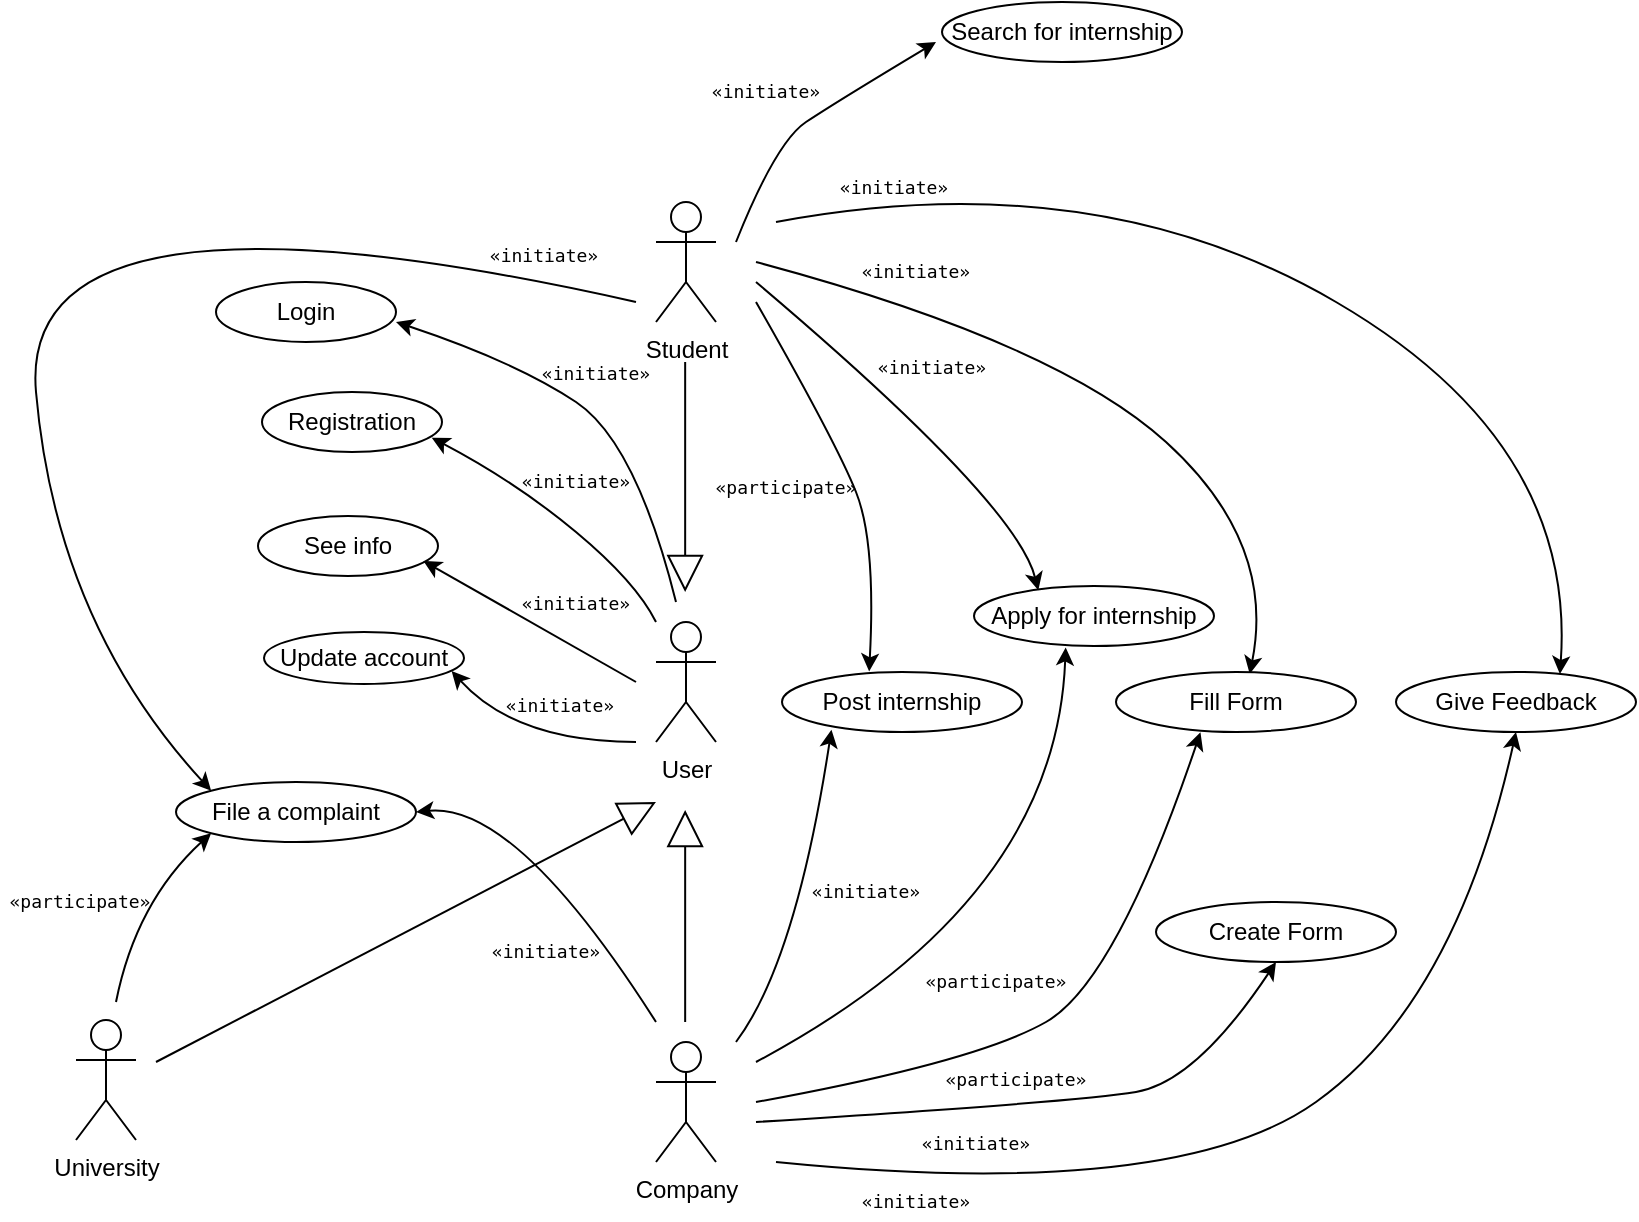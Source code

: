 <mxfile version="24.8.6">
  <diagram name="Page-1" id="9YuzkUGhZ70LMZZiXEKa">
    <mxGraphModel dx="1221" dy="639" grid="1" gridSize="10" guides="1" tooltips="1" connect="1" arrows="1" fold="1" page="1" pageScale="1" pageWidth="850" pageHeight="1100" math="0" shadow="0">
      <root>
        <mxCell id="0" />
        <mxCell id="1" parent="0" />
        <mxCell id="fcer_DWbzxVVgYh39GLK-1" value="Student" style="shape=umlActor;verticalLabelPosition=bottom;verticalAlign=top;html=1;outlineConnect=0;" parent="1" vertex="1">
          <mxGeometry x="360" y="130" width="30" height="60" as="geometry" />
        </mxCell>
        <mxCell id="fcer_DWbzxVVgYh39GLK-2" value="&lt;div&gt;Company&lt;/div&gt;" style="shape=umlActor;verticalLabelPosition=bottom;verticalAlign=top;html=1;outlineConnect=0;" parent="1" vertex="1">
          <mxGeometry x="360" y="550" width="30" height="60" as="geometry" />
        </mxCell>
        <mxCell id="fcer_DWbzxVVgYh39GLK-6" value="Login" style="ellipse;whiteSpace=wrap;html=1;flipV=0;flipH=1;" parent="1" vertex="1">
          <mxGeometry x="140" y="170" width="90" height="30" as="geometry" />
        </mxCell>
        <mxCell id="fcer_DWbzxVVgYh39GLK-11" value="User" style="shape=umlActor;verticalLabelPosition=bottom;verticalAlign=top;html=1;outlineConnect=0;" parent="1" vertex="1">
          <mxGeometry x="360" y="340" width="30" height="60" as="geometry" />
        </mxCell>
        <mxCell id="fcer_DWbzxVVgYh39GLK-12" value="Registration" style="ellipse;whiteSpace=wrap;html=1;flipV=0;flipH=1;" parent="1" vertex="1">
          <mxGeometry x="163" y="225" width="90" height="30" as="geometry" />
        </mxCell>
        <mxCell id="fcer_DWbzxVVgYh39GLK-13" value="See info" style="ellipse;whiteSpace=wrap;html=1;flipV=0;flipH=1;" parent="1" vertex="1">
          <mxGeometry x="161" y="287" width="90" height="30" as="geometry" />
        </mxCell>
        <mxCell id="fcer_DWbzxVVgYh39GLK-17" value="&lt;code style=&quot;font-size: 9px;&quot;&gt;«initiate»&lt;/code&gt;" style="text;html=1;align=center;verticalAlign=middle;whiteSpace=wrap;rounded=0;fontSize=9;flipV=0;flipH=1;" parent="1" vertex="1">
          <mxGeometry x="305" y="211" width="50" height="10" as="geometry" />
        </mxCell>
        <mxCell id="fcer_DWbzxVVgYh39GLK-22" value="&lt;code style=&quot;font-size: 9px;&quot;&gt;«initiate»&lt;/code&gt;" style="text;html=1;align=center;verticalAlign=middle;whiteSpace=wrap;rounded=0;fontSize=9;flipV=0;flipH=1;" parent="1" vertex="1">
          <mxGeometry x="295" y="265" width="50" height="10" as="geometry" />
        </mxCell>
        <mxCell id="fcer_DWbzxVVgYh39GLK-23" value="&lt;code style=&quot;font-size: 9px;&quot;&gt;«initiate»&lt;/code&gt;" style="text;html=1;align=center;verticalAlign=middle;whiteSpace=wrap;rounded=0;fontSize=9;flipV=0;flipH=1;" parent="1" vertex="1">
          <mxGeometry x="295" y="326" width="50" height="10" as="geometry" />
        </mxCell>
        <mxCell id="fcer_DWbzxVVgYh39GLK-25" value="" style="endArrow=block;endSize=16;endFill=0;html=1;rounded=0;" parent="1" edge="1">
          <mxGeometry width="160" relative="1" as="geometry">
            <mxPoint x="374.58" y="210" as="sourcePoint" />
            <mxPoint x="374.58" y="325" as="targetPoint" />
          </mxGeometry>
        </mxCell>
        <mxCell id="fcer_DWbzxVVgYh39GLK-27" value="" style="endArrow=block;endSize=16;endFill=0;html=1;rounded=0;" parent="1" edge="1">
          <mxGeometry width="160" relative="1" as="geometry">
            <mxPoint x="374.58" y="540" as="sourcePoint" />
            <mxPoint x="374.58" y="434" as="targetPoint" />
          </mxGeometry>
        </mxCell>
        <mxCell id="fcer_DWbzxVVgYh39GLK-28" value="Search for internship" style="ellipse;whiteSpace=wrap;html=1;" parent="1" vertex="1">
          <mxGeometry x="503" y="30" width="120" height="30" as="geometry" />
        </mxCell>
        <mxCell id="fcer_DWbzxVVgYh39GLK-32" value="&lt;code style=&quot;font-size: 9px;&quot;&gt;«initiate»&lt;/code&gt;" style="text;html=1;align=center;verticalAlign=middle;whiteSpace=wrap;rounded=0;fontSize=9;" parent="1" vertex="1">
          <mxGeometry x="473" y="208" width="50" height="10" as="geometry" />
        </mxCell>
        <mxCell id="fcer_DWbzxVVgYh39GLK-33" value="Apply for internship" style="ellipse;whiteSpace=wrap;html=1;" parent="1" vertex="1">
          <mxGeometry x="519" y="322" width="120" height="30" as="geometry" />
        </mxCell>
        <mxCell id="fcer_DWbzxVVgYh39GLK-37" value="&lt;code style=&quot;font-size: 9px;&quot;&gt;«initiate»&lt;/code&gt;" style="text;html=1;align=center;verticalAlign=middle;whiteSpace=wrap;rounded=0;fontSize=9;" parent="1" vertex="1">
          <mxGeometry x="390" y="70" width="50" height="10" as="geometry" />
        </mxCell>
        <mxCell id="fcer_DWbzxVVgYh39GLK-43" value="&lt;code style=&quot;font-size: 9px;&quot;&gt;«initiate»&lt;/code&gt;" style="text;html=1;align=center;verticalAlign=middle;whiteSpace=wrap;rounded=0;fontSize=9;flipV=0;flipH=1;" parent="1" vertex="1">
          <mxGeometry x="287" y="377" width="50" height="10" as="geometry" />
        </mxCell>
        <mxCell id="fcer_DWbzxVVgYh39GLK-44" value="Update account" style="ellipse;whiteSpace=wrap;html=1;flipV=0;flipH=1;" parent="1" vertex="1">
          <mxGeometry x="164" y="345" width="100" height="26" as="geometry" />
        </mxCell>
        <mxCell id="fcer_DWbzxVVgYh39GLK-46" value="University" style="shape=umlActor;verticalLabelPosition=bottom;verticalAlign=top;html=1;outlineConnect=0;" parent="1" vertex="1">
          <mxGeometry x="70" y="539" width="30" height="60" as="geometry" />
        </mxCell>
        <mxCell id="fcer_DWbzxVVgYh39GLK-48" value="&lt;code style=&quot;font-size: 9px;&quot;&gt;«initiate»&lt;/code&gt;" style="text;html=1;align=center;verticalAlign=middle;whiteSpace=wrap;rounded=0;fontSize=9;" parent="1" vertex="1">
          <mxGeometry x="280" y="500" width="50" height="10" as="geometry" />
        </mxCell>
        <mxCell id="fcer_DWbzxVVgYh39GLK-49" value="File a complaint" style="ellipse;whiteSpace=wrap;html=1;" parent="1" vertex="1">
          <mxGeometry x="120" y="420" width="120" height="30" as="geometry" />
        </mxCell>
        <mxCell id="fcer_DWbzxVVgYh39GLK-51" value="&lt;code style=&quot;font-size: 9px;&quot;&gt;«participate»&lt;/code&gt;" style="text;html=1;align=center;verticalAlign=middle;whiteSpace=wrap;rounded=0;fontSize=9;" parent="1" vertex="1">
          <mxGeometry x="32" y="470" width="80" height="19" as="geometry" />
        </mxCell>
        <mxCell id="fcer_DWbzxVVgYh39GLK-52" value="Post internship" style="ellipse;whiteSpace=wrap;html=1;" parent="1" vertex="1">
          <mxGeometry x="423" y="365" width="120" height="30" as="geometry" />
        </mxCell>
        <mxCell id="fcer_DWbzxVVgYh39GLK-57" value="&lt;code style=&quot;font-size: 9px;&quot;&gt;«initiate»&lt;/code&gt;" style="text;html=1;align=center;verticalAlign=middle;whiteSpace=wrap;rounded=0;fontSize=9;" parent="1" vertex="1">
          <mxGeometry x="440" y="470" width="50" height="10" as="geometry" />
        </mxCell>
        <mxCell id="fcer_DWbzxVVgYh39GLK-58" value="" style="curved=1;endArrow=classic;html=1;rounded=0;entryX=0.382;entryY=1.024;entryDx=0;entryDy=0;entryPerimeter=0;" parent="1" edge="1" target="fcer_DWbzxVVgYh39GLK-33">
          <mxGeometry width="50" height="50" relative="1" as="geometry">
            <mxPoint x="410" y="560" as="sourcePoint" />
            <mxPoint x="570" y="360" as="targetPoint" />
            <Array as="points">
              <mxPoint x="560" y="480" />
            </Array>
          </mxGeometry>
        </mxCell>
        <mxCell id="fcer_DWbzxVVgYh39GLK-59" value="&lt;code style=&quot;font-size: 9px;&quot;&gt;«participate»&lt;/code&gt;" style="text;html=1;align=center;verticalAlign=middle;whiteSpace=wrap;rounded=0;fontSize=9;" parent="1" vertex="1">
          <mxGeometry x="490" y="510" width="80" height="19" as="geometry" />
        </mxCell>
        <mxCell id="fcer_DWbzxVVgYh39GLK-60" value="" style="curved=1;endArrow=classic;html=1;rounded=0;entryX=0.363;entryY=-0.01;entryDx=0;entryDy=0;entryPerimeter=0;" parent="1" edge="1" target="fcer_DWbzxVVgYh39GLK-52">
          <mxGeometry width="50" height="50" relative="1" as="geometry">
            <mxPoint x="410" y="180" as="sourcePoint" />
            <mxPoint x="470" y="360" as="targetPoint" />
            <Array as="points">
              <mxPoint x="450" y="250" />
              <mxPoint x="470" y="300" />
            </Array>
          </mxGeometry>
        </mxCell>
        <mxCell id="fcer_DWbzxVVgYh39GLK-61" value="&lt;code style=&quot;font-size: 9px;&quot;&gt;«participate»&lt;/code&gt;" style="text;html=1;align=center;verticalAlign=middle;whiteSpace=wrap;rounded=0;fontSize=9;" parent="1" vertex="1">
          <mxGeometry x="385" y="263" width="80" height="19" as="geometry" />
        </mxCell>
        <mxCell id="fcer_DWbzxVVgYh39GLK-64" value="" style="curved=1;endArrow=classic;html=1;rounded=0;" parent="1" edge="1">
          <mxGeometry width="50" height="50" relative="1" as="geometry">
            <mxPoint x="370" y="330" as="sourcePoint" />
            <mxPoint x="230" y="190" as="targetPoint" />
            <Array as="points">
              <mxPoint x="350" y="250" />
              <mxPoint x="290" y="210" />
            </Array>
          </mxGeometry>
        </mxCell>
        <mxCell id="fcer_DWbzxVVgYh39GLK-65" value="" style="endArrow=block;endSize=16;endFill=0;html=1;rounded=0;" parent="1" edge="1">
          <mxGeometry width="160" relative="1" as="geometry">
            <mxPoint x="110" y="560" as="sourcePoint" />
            <mxPoint x="360" y="430" as="targetPoint" />
          </mxGeometry>
        </mxCell>
        <mxCell id="wH_cvhwM9qRVquDdYTtw-1" value="" style="curved=1;endArrow=classic;html=1;rounded=0;entryX=0.268;entryY=0.071;entryDx=0;entryDy=0;entryPerimeter=0;" edge="1" parent="1" target="fcer_DWbzxVVgYh39GLK-33">
          <mxGeometry width="50" height="50" relative="1" as="geometry">
            <mxPoint x="410" y="170" as="sourcePoint" />
            <mxPoint x="550" y="320" as="targetPoint" />
            <Array as="points">
              <mxPoint x="540" y="280" />
            </Array>
          </mxGeometry>
        </mxCell>
        <mxCell id="wH_cvhwM9qRVquDdYTtw-2" value="" style="curved=1;endArrow=classic;html=1;rounded=0;entryX=0.206;entryY=0.962;entryDx=0;entryDy=0;entryPerimeter=0;" edge="1" parent="1" target="fcer_DWbzxVVgYh39GLK-52">
          <mxGeometry width="50" height="50" relative="1" as="geometry">
            <mxPoint x="400" y="550" as="sourcePoint" />
            <mxPoint x="450" y="400" as="targetPoint" />
            <Array as="points">
              <mxPoint x="430" y="510" />
            </Array>
          </mxGeometry>
        </mxCell>
        <mxCell id="wH_cvhwM9qRVquDdYTtw-4" value="" style="curved=1;endArrow=classic;html=1;rounded=0;entryX=0.557;entryY=0.033;entryDx=0;entryDy=0;entryPerimeter=0;" edge="1" parent="1" target="wH_cvhwM9qRVquDdYTtw-6">
          <mxGeometry width="50" height="50" relative="1" as="geometry">
            <mxPoint x="410" y="160" as="sourcePoint" />
            <mxPoint x="660" y="390" as="targetPoint" />
            <Array as="points">
              <mxPoint x="560" y="200" />
              <mxPoint x="670" y="300" />
            </Array>
          </mxGeometry>
        </mxCell>
        <mxCell id="wH_cvhwM9qRVquDdYTtw-5" value="&lt;code style=&quot;font-size: 9px;&quot;&gt;«initiate»&lt;/code&gt;" style="text;html=1;align=center;verticalAlign=middle;whiteSpace=wrap;rounded=0;fontSize=9;" vertex="1" parent="1">
          <mxGeometry x="465" y="160" width="50" height="10" as="geometry" />
        </mxCell>
        <mxCell id="wH_cvhwM9qRVquDdYTtw-6" value="Fill Form" style="ellipse;whiteSpace=wrap;html=1;" vertex="1" parent="1">
          <mxGeometry x="590" y="365" width="120" height="30" as="geometry" />
        </mxCell>
        <mxCell id="wH_cvhwM9qRVquDdYTtw-7" value="" style="curved=1;endArrow=classic;html=1;rounded=0;entryX=0.352;entryY=1.005;entryDx=0;entryDy=0;entryPerimeter=0;" edge="1" parent="1" target="wH_cvhwM9qRVquDdYTtw-6">
          <mxGeometry width="50" height="50" relative="1" as="geometry">
            <mxPoint x="410" y="580" as="sourcePoint" />
            <mxPoint x="630" y="430" as="targetPoint" />
            <Array as="points">
              <mxPoint x="520" y="560" />
              <mxPoint x="590" y="520" />
            </Array>
          </mxGeometry>
        </mxCell>
        <mxCell id="wH_cvhwM9qRVquDdYTtw-8" value="&lt;code style=&quot;font-size: 9px;&quot;&gt;«participate»&lt;/code&gt;" style="text;html=1;align=center;verticalAlign=middle;whiteSpace=wrap;rounded=0;fontSize=9;" vertex="1" parent="1">
          <mxGeometry x="500" y="559.5" width="80" height="19" as="geometry" />
        </mxCell>
        <mxCell id="wH_cvhwM9qRVquDdYTtw-9" value="" style="curved=1;endArrow=classic;html=1;rounded=0;" edge="1" parent="1">
          <mxGeometry width="50" height="50" relative="1" as="geometry">
            <mxPoint x="400" y="150" as="sourcePoint" />
            <mxPoint x="500" y="50" as="targetPoint" />
            <Array as="points">
              <mxPoint x="420" y="100" />
              <mxPoint x="450" y="80" />
            </Array>
          </mxGeometry>
        </mxCell>
        <mxCell id="wH_cvhwM9qRVquDdYTtw-10" value="" style="curved=1;endArrow=classic;html=1;rounded=0;entryX=1;entryY=0.5;entryDx=0;entryDy=0;" edge="1" parent="1" target="fcer_DWbzxVVgYh39GLK-49">
          <mxGeometry width="50" height="50" relative="1" as="geometry">
            <mxPoint x="360" y="540" as="sourcePoint" />
            <mxPoint x="250" y="430" as="targetPoint" />
            <Array as="points">
              <mxPoint x="290" y="430" />
            </Array>
          </mxGeometry>
        </mxCell>
        <mxCell id="wH_cvhwM9qRVquDdYTtw-11" value="" style="curved=1;endArrow=classic;html=1;rounded=0;entryX=0;entryY=1;entryDx=0;entryDy=0;" edge="1" parent="1" target="fcer_DWbzxVVgYh39GLK-49">
          <mxGeometry width="50" height="50" relative="1" as="geometry">
            <mxPoint x="90" y="530" as="sourcePoint" />
            <mxPoint x="130" y="450" as="targetPoint" />
            <Array as="points">
              <mxPoint x="100" y="480" />
            </Array>
          </mxGeometry>
        </mxCell>
        <mxCell id="wH_cvhwM9qRVquDdYTtw-12" value="&lt;code style=&quot;font-size: 9px;&quot;&gt;«initiate»&lt;/code&gt;" style="text;html=1;align=center;verticalAlign=middle;whiteSpace=wrap;rounded=0;fontSize=9;flipV=0;flipH=1;" vertex="1" parent="1">
          <mxGeometry x="279" y="152" width="50" height="10" as="geometry" />
        </mxCell>
        <mxCell id="wH_cvhwM9qRVquDdYTtw-13" value="" style="curved=1;endArrow=classic;html=1;rounded=0;entryX=0;entryY=0;entryDx=0;entryDy=0;" edge="1" parent="1" target="fcer_DWbzxVVgYh39GLK-49">
          <mxGeometry width="50" height="50" relative="1" as="geometry">
            <mxPoint x="350" y="180" as="sourcePoint" />
            <mxPoint x="130" y="410" as="targetPoint" />
            <Array as="points">
              <mxPoint x="40" y="110" />
              <mxPoint x="60" y="340" />
            </Array>
          </mxGeometry>
        </mxCell>
        <mxCell id="wH_cvhwM9qRVquDdYTtw-14" value="" style="curved=1;endArrow=classic;html=1;rounded=0;entryX=0.057;entryY=0.761;entryDx=0;entryDy=0;entryPerimeter=0;" edge="1" parent="1" target="fcer_DWbzxVVgYh39GLK-12">
          <mxGeometry width="50" height="50" relative="1" as="geometry">
            <mxPoint x="360" y="340" as="sourcePoint" />
            <mxPoint x="250" y="250" as="targetPoint" />
            <Array as="points">
              <mxPoint x="350" y="320" />
              <mxPoint x="290" y="270" />
            </Array>
          </mxGeometry>
        </mxCell>
        <mxCell id="wH_cvhwM9qRVquDdYTtw-15" value="" style="curved=1;endArrow=classic;html=1;rounded=0;entryX=0.081;entryY=0.75;entryDx=0;entryDy=0;entryPerimeter=0;" edge="1" parent="1" target="fcer_DWbzxVVgYh39GLK-13">
          <mxGeometry width="50" height="50" relative="1" as="geometry">
            <mxPoint x="350" y="370" as="sourcePoint" />
            <mxPoint x="250" y="310" as="targetPoint" />
            <Array as="points">
              <mxPoint x="280" y="330" />
            </Array>
          </mxGeometry>
        </mxCell>
        <mxCell id="wH_cvhwM9qRVquDdYTtw-16" value="" style="curved=1;endArrow=classic;html=1;rounded=0;entryX=0.062;entryY=0.75;entryDx=0;entryDy=0;entryPerimeter=0;" edge="1" parent="1" target="fcer_DWbzxVVgYh39GLK-44">
          <mxGeometry width="50" height="50" relative="1" as="geometry">
            <mxPoint x="350" y="400" as="sourcePoint" />
            <mxPoint x="260" y="368" as="targetPoint" />
            <Array as="points">
              <mxPoint x="290" y="400" />
            </Array>
          </mxGeometry>
        </mxCell>
        <mxCell id="wH_cvhwM9qRVquDdYTtw-18" value="Create Form" style="ellipse;whiteSpace=wrap;html=1;" vertex="1" parent="1">
          <mxGeometry x="610" y="480" width="120" height="30" as="geometry" />
        </mxCell>
        <mxCell id="wH_cvhwM9qRVquDdYTtw-19" value="" style="curved=1;endArrow=classic;html=1;rounded=0;entryX=0.5;entryY=1;entryDx=0;entryDy=0;" edge="1" parent="1" target="wH_cvhwM9qRVquDdYTtw-18">
          <mxGeometry width="50" height="50" relative="1" as="geometry">
            <mxPoint x="410" y="590" as="sourcePoint" />
            <mxPoint x="730" y="550" as="targetPoint" />
            <Array as="points">
              <mxPoint x="570" y="580" />
              <mxPoint x="630" y="570" />
            </Array>
          </mxGeometry>
        </mxCell>
        <mxCell id="wH_cvhwM9qRVquDdYTtw-20" value="&lt;code style=&quot;font-size: 9px;&quot;&gt;«initiate»&lt;/code&gt;" style="text;html=1;align=center;verticalAlign=middle;whiteSpace=wrap;rounded=0;fontSize=9;" vertex="1" parent="1">
          <mxGeometry x="480" y="591" width="80" height="19" as="geometry" />
        </mxCell>
        <mxCell id="wH_cvhwM9qRVquDdYTtw-23" value="" style="curved=1;endArrow=classic;html=1;rounded=0;entryX=0.683;entryY=0.033;entryDx=0;entryDy=0;entryPerimeter=0;" edge="1" parent="1" target="wH_cvhwM9qRVquDdYTtw-25">
          <mxGeometry width="50" height="50" relative="1" as="geometry">
            <mxPoint x="420" y="140" as="sourcePoint" />
            <mxPoint x="820" y="340" as="targetPoint" />
            <Array as="points">
              <mxPoint x="580" y="110" />
              <mxPoint x="820" y="250" />
            </Array>
          </mxGeometry>
        </mxCell>
        <mxCell id="wH_cvhwM9qRVquDdYTtw-24" value="&lt;code style=&quot;font-size: 9px;&quot;&gt;«initiate»&lt;/code&gt;" style="text;html=1;align=center;verticalAlign=middle;whiteSpace=wrap;rounded=0;fontSize=9;flipV=0;flipH=1;" vertex="1" parent="1">
          <mxGeometry x="454" y="118" width="50" height="10" as="geometry" />
        </mxCell>
        <mxCell id="wH_cvhwM9qRVquDdYTtw-25" value="&lt;div&gt;Give Feedback&lt;/div&gt;" style="ellipse;whiteSpace=wrap;html=1;" vertex="1" parent="1">
          <mxGeometry x="730" y="365" width="120" height="30" as="geometry" />
        </mxCell>
        <mxCell id="wH_cvhwM9qRVquDdYTtw-26" value="" style="curved=1;endArrow=classic;html=1;rounded=0;entryX=0.5;entryY=1;entryDx=0;entryDy=0;" edge="1" parent="1" target="wH_cvhwM9qRVquDdYTtw-25">
          <mxGeometry width="50" height="50" relative="1" as="geometry">
            <mxPoint x="420" y="610" as="sourcePoint" />
            <mxPoint x="740" y="362" as="targetPoint" />
            <Array as="points">
              <mxPoint x="620" y="630" />
              <mxPoint x="760" y="530" />
            </Array>
          </mxGeometry>
        </mxCell>
        <mxCell id="wH_cvhwM9qRVquDdYTtw-27" value="&lt;code style=&quot;font-size: 9px;&quot;&gt;«initiate»&lt;/code&gt;" style="text;html=1;align=center;verticalAlign=middle;whiteSpace=wrap;rounded=0;fontSize=9;" vertex="1" parent="1">
          <mxGeometry x="450" y="620" width="80" height="19" as="geometry" />
        </mxCell>
      </root>
    </mxGraphModel>
  </diagram>
</mxfile>
